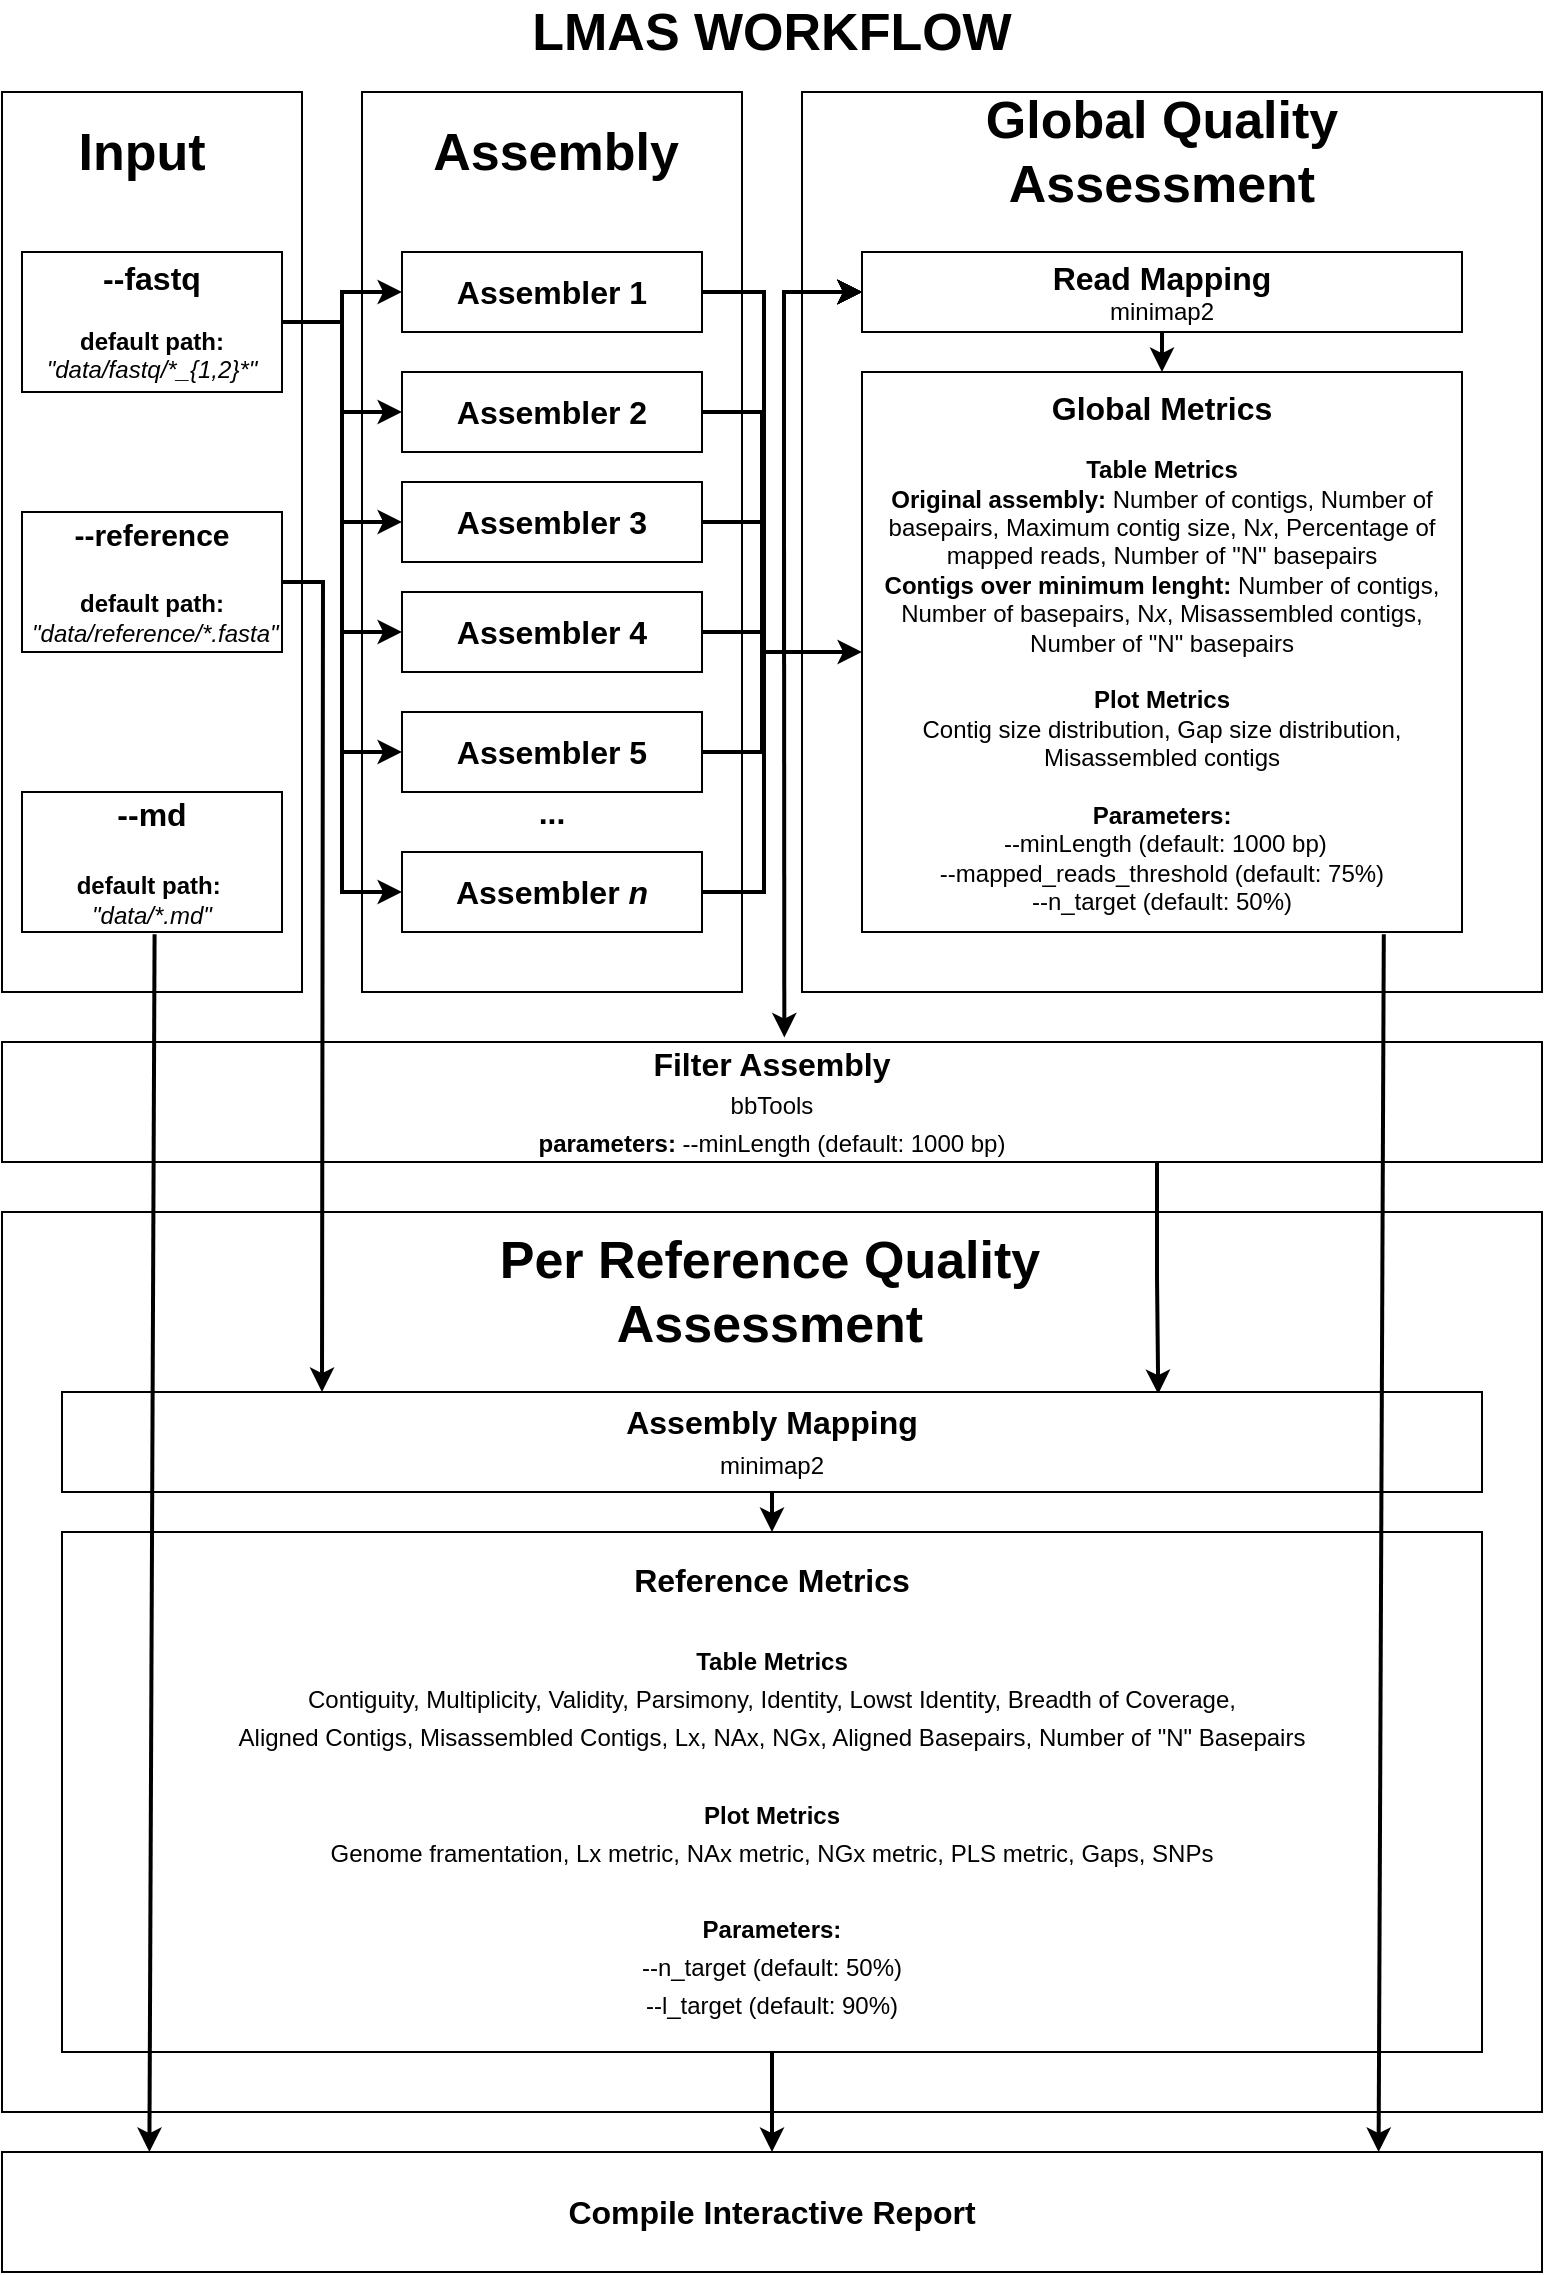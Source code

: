 <mxfile version="14.4.2" type="github">
  <diagram id="fEEfaum9PXZNRL0o0fKY" name="Page-1">
    <mxGraphModel dx="886" dy="504" grid="1" gridSize="10" guides="1" tooltips="1" connect="1" arrows="1" fold="1" page="1" pageScale="1" pageWidth="827" pageHeight="1169" math="0" shadow="0">
      <root>
        <mxCell id="0" />
        <mxCell id="1" parent="0" />
        <mxCell id="ky9Ek_mbaUJdLb6QoavA-50" value="" style="rounded=0;whiteSpace=wrap;html=1;fontSize=16;" vertex="1" parent="1">
          <mxGeometry x="29" y="620" width="770" height="450" as="geometry" />
        </mxCell>
        <mxCell id="ky9Ek_mbaUJdLb6QoavA-1" value="LMAS WORKFLOW" style="text;html=1;strokeColor=none;fillColor=none;align=center;verticalAlign=middle;whiteSpace=wrap;rounded=0;fontSize=26;fontStyle=1" vertex="1" parent="1">
          <mxGeometry x="274" y="20" width="280" height="20" as="geometry" />
        </mxCell>
        <mxCell id="ky9Ek_mbaUJdLb6QoavA-2" value="" style="rounded=0;whiteSpace=wrap;html=1;" vertex="1" parent="1">
          <mxGeometry x="29" y="60" width="150" height="450" as="geometry" />
        </mxCell>
        <mxCell id="ky9Ek_mbaUJdLb6QoavA-4" value="&lt;b&gt;&lt;font style=&quot;font-size: 26px&quot;&gt;Input&lt;/font&gt;&lt;/b&gt;" style="text;html=1;strokeColor=none;fillColor=none;align=center;verticalAlign=middle;whiteSpace=wrap;rounded=0;" vertex="1" parent="1">
          <mxGeometry x="79" y="80" width="40" height="20" as="geometry" />
        </mxCell>
        <mxCell id="ky9Ek_mbaUJdLb6QoavA-5" value="&lt;b style=&quot;font-size: 16px&quot;&gt;--fastq&lt;br&gt;&lt;/b&gt;&lt;br&gt;&lt;b&gt;default path: &lt;/b&gt;&lt;i&gt;&quot;data/fastq/*_{1,2}*&quot;&lt;/i&gt;" style="rounded=0;whiteSpace=wrap;html=1;verticalAlign=middle;" vertex="1" parent="1">
          <mxGeometry x="39" y="140" width="130" height="70" as="geometry" />
        </mxCell>
        <mxCell id="ky9Ek_mbaUJdLb6QoavA-6" value="&lt;b style=&quot;font-size: 15px&quot;&gt;--reference&lt;br&gt;&lt;br&gt;&lt;/b&gt;&lt;b&gt;default path:&lt;/b&gt;&lt;br&gt;&lt;b&gt;&amp;nbsp;&lt;/b&gt;&lt;i&gt;&quot;data/reference/*.fasta&quot;&lt;/i&gt;&lt;b&gt;&lt;br&gt;&lt;/b&gt;" style="rounded=0;whiteSpace=wrap;html=1;" vertex="1" parent="1">
          <mxGeometry x="39" y="270" width="130" height="70" as="geometry" />
        </mxCell>
        <mxCell id="ky9Ek_mbaUJdLb6QoavA-7" value="&lt;b style=&quot;font-size: 16px&quot;&gt;--md&lt;br&gt;&lt;br&gt;&lt;/b&gt;&lt;b&gt;default path:&amp;nbsp;&lt;br&gt;&lt;/b&gt;&lt;i&gt;&quot;data/*.md&quot;&lt;/i&gt;&lt;b&gt;&lt;br&gt;&lt;/b&gt;" style="rounded=0;whiteSpace=wrap;html=1;" vertex="1" parent="1">
          <mxGeometry x="39" y="410" width="130" height="70" as="geometry" />
        </mxCell>
        <mxCell id="ky9Ek_mbaUJdLb6QoavA-8" value="" style="rounded=0;whiteSpace=wrap;html=1;" vertex="1" parent="1">
          <mxGeometry x="209" y="60" width="190" height="450" as="geometry" />
        </mxCell>
        <mxCell id="ky9Ek_mbaUJdLb6QoavA-9" value="&lt;b&gt;&lt;font style=&quot;font-size: 26px&quot;&gt;Assembly&lt;/font&gt;&lt;/b&gt;" style="text;html=1;strokeColor=none;fillColor=none;align=center;verticalAlign=middle;whiteSpace=wrap;rounded=0;" vertex="1" parent="1">
          <mxGeometry x="231" y="80" width="150" height="20" as="geometry" />
        </mxCell>
        <mxCell id="ky9Ek_mbaUJdLb6QoavA-10" value="&lt;font style=&quot;font-size: 16px&quot;&gt;&lt;b&gt;Assembler 1&lt;/b&gt;&lt;/font&gt;" style="rounded=0;whiteSpace=wrap;html=1;" vertex="1" parent="1">
          <mxGeometry x="229" y="140" width="150" height="40" as="geometry" />
        </mxCell>
        <mxCell id="ky9Ek_mbaUJdLb6QoavA-12" value="&lt;font style=&quot;font-size: 16px&quot;&gt;&lt;b&gt;Assembler 2&lt;/b&gt;&lt;/font&gt;" style="rounded=0;whiteSpace=wrap;html=1;" vertex="1" parent="1">
          <mxGeometry x="229" y="200" width="150" height="40" as="geometry" />
        </mxCell>
        <mxCell id="ky9Ek_mbaUJdLb6QoavA-13" value="&lt;font style=&quot;font-size: 16px&quot;&gt;&lt;b&gt;Assembler 3&lt;/b&gt;&lt;/font&gt;" style="rounded=0;whiteSpace=wrap;html=1;" vertex="1" parent="1">
          <mxGeometry x="229" y="255" width="150" height="40" as="geometry" />
        </mxCell>
        <mxCell id="ky9Ek_mbaUJdLb6QoavA-15" value="&lt;font style=&quot;font-size: 16px&quot;&gt;&lt;b&gt;Assembler &lt;i&gt;n&lt;/i&gt;&lt;/b&gt;&lt;/font&gt;" style="rounded=0;whiteSpace=wrap;html=1;" vertex="1" parent="1">
          <mxGeometry x="229" y="440" width="150" height="40" as="geometry" />
        </mxCell>
        <mxCell id="ky9Ek_mbaUJdLb6QoavA-17" value="..." style="text;html=1;strokeColor=none;fillColor=none;align=center;verticalAlign=middle;whiteSpace=wrap;rounded=0;fontSize=16;fontStyle=1" vertex="1" parent="1">
          <mxGeometry x="284" y="410" width="40" height="20" as="geometry" />
        </mxCell>
        <mxCell id="ky9Ek_mbaUJdLb6QoavA-20" value="" style="rounded=0;whiteSpace=wrap;html=1;fontSize=16;" vertex="1" parent="1">
          <mxGeometry x="429" y="60" width="370" height="450" as="geometry" />
        </mxCell>
        <mxCell id="ky9Ek_mbaUJdLb6QoavA-21" value="&lt;b&gt;&lt;font style=&quot;font-size: 26px&quot;&gt;Global Quality Assessment&lt;/font&gt;&lt;/b&gt;" style="text;html=1;strokeColor=none;fillColor=none;align=center;verticalAlign=middle;whiteSpace=wrap;rounded=0;" vertex="1" parent="1">
          <mxGeometry x="469" y="80" width="280" height="20" as="geometry" />
        </mxCell>
        <mxCell id="ky9Ek_mbaUJdLb6QoavA-36" style="edgeStyle=orthogonalEdgeStyle;rounded=0;orthogonalLoop=1;jettySize=auto;html=1;exitX=0.5;exitY=1;exitDx=0;exitDy=0;entryX=0.5;entryY=0;entryDx=0;entryDy=0;fontSize=16;strokeWidth=2;" edge="1" parent="1" source="ky9Ek_mbaUJdLb6QoavA-22" target="ky9Ek_mbaUJdLb6QoavA-35">
          <mxGeometry relative="1" as="geometry" />
        </mxCell>
        <mxCell id="ky9Ek_mbaUJdLb6QoavA-22" value="&lt;font style=&quot;font-size: 16px&quot;&gt;&lt;b&gt;Read Mapping&lt;br&gt;&lt;/b&gt;&lt;/font&gt;&lt;font style=&quot;font-size: 12px&quot;&gt;minimap2&lt;br&gt;&lt;/font&gt;" style="rounded=0;whiteSpace=wrap;html=1;" vertex="1" parent="1">
          <mxGeometry x="459" y="140" width="300" height="40" as="geometry" />
        </mxCell>
        <mxCell id="ky9Ek_mbaUJdLb6QoavA-23" style="edgeStyle=orthogonalEdgeStyle;rounded=0;orthogonalLoop=1;jettySize=auto;html=1;exitX=1;exitY=0.5;exitDx=0;exitDy=0;entryX=0;entryY=0.5;entryDx=0;entryDy=0;fontSize=16;strokeWidth=2;" edge="1" parent="1" source="ky9Ek_mbaUJdLb6QoavA-5" target="ky9Ek_mbaUJdLb6QoavA-10">
          <mxGeometry relative="1" as="geometry">
            <Array as="points">
              <mxPoint x="199" y="175" />
              <mxPoint x="199" y="160" />
            </Array>
          </mxGeometry>
        </mxCell>
        <mxCell id="ky9Ek_mbaUJdLb6QoavA-25" style="edgeStyle=orthogonalEdgeStyle;rounded=0;orthogonalLoop=1;jettySize=auto;html=1;exitX=1;exitY=0.5;exitDx=0;exitDy=0;fontSize=16;strokeWidth=2;" edge="1" parent="1" source="ky9Ek_mbaUJdLb6QoavA-5" target="ky9Ek_mbaUJdLb6QoavA-12">
          <mxGeometry relative="1" as="geometry">
            <Array as="points">
              <mxPoint x="199" y="175" />
              <mxPoint x="199" y="220" />
            </Array>
          </mxGeometry>
        </mxCell>
        <mxCell id="ky9Ek_mbaUJdLb6QoavA-26" style="edgeStyle=orthogonalEdgeStyle;rounded=0;orthogonalLoop=1;jettySize=auto;html=1;exitX=1;exitY=0.5;exitDx=0;exitDy=0;entryX=0;entryY=0.5;entryDx=0;entryDy=0;fontSize=16;strokeWidth=2;" edge="1" parent="1" source="ky9Ek_mbaUJdLb6QoavA-5" target="ky9Ek_mbaUJdLb6QoavA-13">
          <mxGeometry relative="1" as="geometry">
            <Array as="points">
              <mxPoint x="199" y="175" />
              <mxPoint x="199" y="275" />
            </Array>
          </mxGeometry>
        </mxCell>
        <mxCell id="ky9Ek_mbaUJdLb6QoavA-35" value="&lt;span style=&quot;font-weight: bold ; font-size: 16px&quot;&gt;Global Metrics&lt;br&gt;&lt;/span&gt;&lt;br&gt;&lt;b&gt;Table Metrics&lt;br&gt;&lt;/b&gt;&lt;font style=&quot;font-size: 12px&quot;&gt;&lt;b&gt;Original assembly:&lt;/b&gt; Number of contigs, Number of basepairs, Maximum contig size, N&lt;i&gt;x&lt;/i&gt;, Percentage of mapped reads, Number of &quot;N&quot; basepairs&lt;/font&gt;&lt;br&gt;&lt;font style=&quot;font-size: 12px&quot;&gt;&lt;span style=&quot;font-weight: bold&quot;&gt;Contigs over minimum lenght:&amp;nbsp;&lt;/span&gt;Number of contigs, Number of basepairs, N&lt;i&gt;x&lt;/i&gt;, Misassembled contigs, Number of &quot;N&quot; basepairs&lt;br&gt;&lt;br&gt;&lt;b&gt;Plot Metrics&lt;br&gt;&lt;/b&gt;Contig size distribution, Gap size distribution, Misassembled contigs&lt;br&gt;&lt;/font&gt;&lt;br&gt;&lt;b&gt;Parameters:&lt;br&gt;&lt;/b&gt;&lt;font style=&quot;font-size: 12px&quot;&gt;&amp;nbsp;--minLength (default: 1000 bp)&lt;br&gt;--mapped_reads_threshold (default: 75%)&lt;br&gt;--n_target (default: 50%)&lt;br&gt;&lt;/font&gt;" style="rounded=0;whiteSpace=wrap;html=1;" vertex="1" parent="1">
          <mxGeometry x="459" y="200" width="300" height="280" as="geometry" />
        </mxCell>
        <mxCell id="ky9Ek_mbaUJdLb6QoavA-51" style="edgeStyle=orthogonalEdgeStyle;rounded=0;orthogonalLoop=1;jettySize=auto;html=1;exitX=0.75;exitY=1;exitDx=0;exitDy=0;entryX=0.772;entryY=0.02;entryDx=0;entryDy=0;entryPerimeter=0;fontSize=16;strokeWidth=2;" edge="1" parent="1" source="ky9Ek_mbaUJdLb6QoavA-37" target="ky9Ek_mbaUJdLb6QoavA-42">
          <mxGeometry relative="1" as="geometry" />
        </mxCell>
        <mxCell id="ky9Ek_mbaUJdLb6QoavA-37" value="&lt;b&gt;Filter Assembly&lt;/b&gt;&lt;br&gt;&lt;font style=&quot;font-size: 12px&quot;&gt;bbTools&lt;br&gt;&lt;/font&gt;&lt;b style=&quot;font-size: 12px&quot;&gt;parameters:&amp;nbsp;&lt;/b&gt;&lt;font style=&quot;font-size: 12px&quot;&gt;--minLength (default: 1000 bp)&lt;/font&gt;&lt;b&gt;&lt;br&gt;&lt;/b&gt;" style="rounded=0;whiteSpace=wrap;html=1;fontSize=16;" vertex="1" parent="1">
          <mxGeometry x="29" y="535" width="770" height="60" as="geometry" />
        </mxCell>
        <mxCell id="ky9Ek_mbaUJdLb6QoavA-69" style="edgeStyle=orthogonalEdgeStyle;rounded=0;orthogonalLoop=1;jettySize=auto;html=1;exitX=0.5;exitY=1;exitDx=0;exitDy=0;strokeWidth=2;fontSize=16;" edge="1" parent="1" source="ky9Ek_mbaUJdLb6QoavA-39" target="ky9Ek_mbaUJdLb6QoavA-68">
          <mxGeometry relative="1" as="geometry" />
        </mxCell>
        <mxCell id="ky9Ek_mbaUJdLb6QoavA-39" value="&lt;span style=&quot;font-weight: bold&quot;&gt;Reference Metrics&lt;br&gt;&lt;/span&gt;&lt;br&gt;&lt;font style=&quot;font-size: 12px&quot;&gt;&lt;b&gt;Table Metrics&lt;br&gt;&lt;/b&gt;&lt;/font&gt;&lt;span style=&quot;font-size: 12px&quot;&gt;Contiguity, Multiplicity, Validity, Parsimony, Identity, Lowst Identity, Breadth of Coverage, &lt;br&gt;Aligned Contigs, Misassembled Contigs, Lx, NAx, NGx, Aligned Basepairs, Number of &quot;N&quot; Basepairs&lt;br&gt;&lt;/span&gt;&lt;br&gt;&lt;span style=&quot;font-size: 12px&quot;&gt;&lt;b&gt;Plot Metrics&lt;/b&gt;&lt;br&gt;Genome framentation, Lx metric, NAx metric, NGx metric, PLS metric, Gaps, SNPs&lt;br&gt;&lt;br&gt;&lt;/span&gt;&lt;b style=&quot;font-size: 12px&quot;&gt;Parameters:&lt;br&gt;&lt;/b&gt;&lt;font style=&quot;font-size: 12px&quot;&gt;--n_target (default: 50%)&lt;br&gt;--l_target (default: 90%)&lt;br&gt;&lt;/font&gt;" style="rounded=0;whiteSpace=wrap;html=1;fontSize=16;" vertex="1" parent="1">
          <mxGeometry x="59" y="780" width="710" height="260" as="geometry" />
        </mxCell>
        <mxCell id="ky9Ek_mbaUJdLb6QoavA-46" style="edgeStyle=orthogonalEdgeStyle;rounded=0;orthogonalLoop=1;jettySize=auto;html=1;exitX=0.5;exitY=1;exitDx=0;exitDy=0;entryX=0.5;entryY=0;entryDx=0;entryDy=0;fontSize=16;strokeWidth=2;" edge="1" parent="1" source="ky9Ek_mbaUJdLb6QoavA-42" target="ky9Ek_mbaUJdLb6QoavA-39">
          <mxGeometry relative="1" as="geometry" />
        </mxCell>
        <mxCell id="ky9Ek_mbaUJdLb6QoavA-42" value="&lt;font&gt;&lt;b&gt;Assembly Mapping&lt;br&gt;&lt;/b&gt;&lt;/font&gt;&lt;font style=&quot;font-size: 12px&quot;&gt;minimap2&lt;/font&gt;&lt;b&gt;&lt;br&gt;&lt;/b&gt;" style="rounded=0;whiteSpace=wrap;html=1;fontSize=16;" vertex="1" parent="1">
          <mxGeometry x="59" y="710" width="710" height="50" as="geometry" />
        </mxCell>
        <mxCell id="ky9Ek_mbaUJdLb6QoavA-61" style="edgeStyle=orthogonalEdgeStyle;rounded=0;orthogonalLoop=1;jettySize=auto;html=1;exitX=1;exitY=0.5;exitDx=0;exitDy=0;entryX=0;entryY=0.5;entryDx=0;entryDy=0;strokeWidth=2;fontSize=16;" edge="1" parent="1" source="ky9Ek_mbaUJdLb6QoavA-47" target="ky9Ek_mbaUJdLb6QoavA-22">
          <mxGeometry relative="1" as="geometry">
            <Array as="points">
              <mxPoint x="409" y="330" />
              <mxPoint x="409" y="340" />
              <mxPoint x="420" y="340" />
              <mxPoint x="420" y="160" />
            </Array>
          </mxGeometry>
        </mxCell>
        <mxCell id="ky9Ek_mbaUJdLb6QoavA-47" value="&lt;font style=&quot;font-size: 16px&quot;&gt;&lt;b&gt;Assembler 4&lt;/b&gt;&lt;/font&gt;" style="rounded=0;whiteSpace=wrap;html=1;" vertex="1" parent="1">
          <mxGeometry x="229" y="310" width="150" height="40" as="geometry" />
        </mxCell>
        <mxCell id="ky9Ek_mbaUJdLb6QoavA-63" style="edgeStyle=orthogonalEdgeStyle;rounded=0;orthogonalLoop=1;jettySize=auto;html=1;exitX=1;exitY=0.5;exitDx=0;exitDy=0;entryX=0;entryY=0.5;entryDx=0;entryDy=0;strokeWidth=2;fontSize=16;" edge="1" parent="1" source="ky9Ek_mbaUJdLb6QoavA-48" target="ky9Ek_mbaUJdLb6QoavA-22">
          <mxGeometry relative="1" as="geometry">
            <Array as="points">
              <mxPoint x="409" y="390" />
              <mxPoint x="409" y="340" />
              <mxPoint x="420" y="340" />
              <mxPoint x="420" y="160" />
            </Array>
          </mxGeometry>
        </mxCell>
        <mxCell id="ky9Ek_mbaUJdLb6QoavA-48" value="&lt;font style=&quot;font-size: 16px&quot;&gt;&lt;b&gt;Assembler 5&lt;/b&gt;&lt;/font&gt;" style="rounded=0;whiteSpace=wrap;html=1;" vertex="1" parent="1">
          <mxGeometry x="229" y="370" width="150" height="40" as="geometry" />
        </mxCell>
        <mxCell id="ky9Ek_mbaUJdLb6QoavA-52" value="&lt;b&gt;&lt;font style=&quot;font-size: 26px&quot;&gt;Per Reference Quality Assessment&lt;/font&gt;&lt;/b&gt;" style="text;html=1;strokeColor=none;fillColor=none;align=center;verticalAlign=middle;whiteSpace=wrap;rounded=0;" vertex="1" parent="1">
          <mxGeometry x="273" y="650" width="280" height="20" as="geometry" />
        </mxCell>
        <mxCell id="ky9Ek_mbaUJdLb6QoavA-53" style="edgeStyle=orthogonalEdgeStyle;rounded=0;orthogonalLoop=1;jettySize=auto;html=1;exitX=1;exitY=0.5;exitDx=0;exitDy=0;fontSize=16;strokeWidth=2;" edge="1" parent="1" source="ky9Ek_mbaUJdLb6QoavA-6">
          <mxGeometry relative="1" as="geometry">
            <mxPoint x="189" y="710" as="targetPoint" />
          </mxGeometry>
        </mxCell>
        <mxCell id="ky9Ek_mbaUJdLb6QoavA-54" style="edgeStyle=orthogonalEdgeStyle;rounded=0;orthogonalLoop=1;jettySize=auto;html=1;exitX=1;exitY=0.5;exitDx=0;exitDy=0;entryX=0;entryY=0.5;entryDx=0;entryDy=0;strokeWidth=2;fontSize=16;" edge="1" parent="1" source="ky9Ek_mbaUJdLb6QoavA-5" target="ky9Ek_mbaUJdLb6QoavA-15">
          <mxGeometry relative="1" as="geometry" />
        </mxCell>
        <mxCell id="ky9Ek_mbaUJdLb6QoavA-55" style="edgeStyle=orthogonalEdgeStyle;rounded=0;orthogonalLoop=1;jettySize=auto;html=1;exitX=1;exitY=0.5;exitDx=0;exitDy=0;entryX=0;entryY=0.5;entryDx=0;entryDy=0;strokeWidth=2;fontSize=16;" edge="1" parent="1" source="ky9Ek_mbaUJdLb6QoavA-5" target="ky9Ek_mbaUJdLb6QoavA-47">
          <mxGeometry relative="1" as="geometry" />
        </mxCell>
        <mxCell id="ky9Ek_mbaUJdLb6QoavA-57" style="edgeStyle=orthogonalEdgeStyle;rounded=0;orthogonalLoop=1;jettySize=auto;html=1;exitX=1;exitY=0.5;exitDx=0;exitDy=0;entryX=0;entryY=0.5;entryDx=0;entryDy=0;strokeWidth=2;fontSize=16;" edge="1" parent="1" source="ky9Ek_mbaUJdLb6QoavA-10" target="ky9Ek_mbaUJdLb6QoavA-22">
          <mxGeometry relative="1" as="geometry">
            <Array as="points">
              <mxPoint x="410" y="160" />
              <mxPoint x="410" y="340" />
              <mxPoint x="420" y="340" />
              <mxPoint x="420" y="160" />
            </Array>
          </mxGeometry>
        </mxCell>
        <mxCell id="ky9Ek_mbaUJdLb6QoavA-58" style="edgeStyle=orthogonalEdgeStyle;rounded=0;orthogonalLoop=1;jettySize=auto;html=1;exitX=1;exitY=0.5;exitDx=0;exitDy=0;entryX=0;entryY=0.5;entryDx=0;entryDy=0;strokeWidth=2;fontSize=16;" edge="1" parent="1" source="ky9Ek_mbaUJdLb6QoavA-12" target="ky9Ek_mbaUJdLb6QoavA-22">
          <mxGeometry relative="1" as="geometry">
            <Array as="points">
              <mxPoint x="409" y="220" />
              <mxPoint x="409" y="340" />
              <mxPoint x="420" y="340" />
              <mxPoint x="420" y="160" />
            </Array>
          </mxGeometry>
        </mxCell>
        <mxCell id="ky9Ek_mbaUJdLb6QoavA-68" value="&lt;b&gt;Compile Interactive Report&lt;br&gt;&lt;/b&gt;" style="rounded=0;whiteSpace=wrap;html=1;fontSize=16;" vertex="1" parent="1">
          <mxGeometry x="29" y="1090" width="770" height="60" as="geometry" />
        </mxCell>
        <mxCell id="ky9Ek_mbaUJdLb6QoavA-70" value="" style="endArrow=classic;html=1;strokeWidth=2;fontSize=16;exitX=0.893;exitY=1.004;exitDx=0;exitDy=0;exitPerimeter=0;entryX=0.903;entryY=0;entryDx=0;entryDy=0;entryPerimeter=0;" edge="1" parent="1">
          <mxGeometry width="50" height="50" relative="1" as="geometry">
            <mxPoint x="719.9" y="481.12" as="sourcePoint" />
            <mxPoint x="717.31" y="1090" as="targetPoint" />
          </mxGeometry>
        </mxCell>
        <mxCell id="ky9Ek_mbaUJdLb6QoavA-71" value="" style="endArrow=classic;html=1;strokeWidth=2;fontSize=16;exitX=0.893;exitY=1.004;exitDx=0;exitDy=0;exitPerimeter=0;entryX=0.903;entryY=0;entryDx=0;entryDy=0;entryPerimeter=0;" edge="1" parent="1">
          <mxGeometry width="50" height="50" relative="1" as="geometry">
            <mxPoint x="105.29" y="481.12" as="sourcePoint" />
            <mxPoint x="102.7" y="1090" as="targetPoint" />
          </mxGeometry>
        </mxCell>
        <mxCell id="ky9Ek_mbaUJdLb6QoavA-72" style="edgeStyle=orthogonalEdgeStyle;rounded=0;orthogonalLoop=1;jettySize=auto;html=1;exitX=1;exitY=0.5;exitDx=0;exitDy=0;entryX=0;entryY=0.5;entryDx=0;entryDy=0;strokeWidth=2;fontSize=16;" edge="1" parent="1" source="ky9Ek_mbaUJdLb6QoavA-15" target="ky9Ek_mbaUJdLb6QoavA-22">
          <mxGeometry relative="1" as="geometry">
            <Array as="points">
              <mxPoint x="410" y="460" />
              <mxPoint x="410" y="340" />
              <mxPoint x="420" y="340" />
              <mxPoint x="420" y="160" />
            </Array>
          </mxGeometry>
        </mxCell>
        <mxCell id="ky9Ek_mbaUJdLb6QoavA-59" style="edgeStyle=orthogonalEdgeStyle;rounded=0;orthogonalLoop=1;jettySize=auto;html=1;exitX=1;exitY=0.5;exitDx=0;exitDy=0;entryX=0;entryY=0.5;entryDx=0;entryDy=0;strokeWidth=2;fontSize=16;" edge="1" parent="1" source="ky9Ek_mbaUJdLb6QoavA-13" target="ky9Ek_mbaUJdLb6QoavA-22">
          <mxGeometry relative="1" as="geometry">
            <Array as="points">
              <mxPoint x="409" y="275" />
              <mxPoint x="409" y="340" />
              <mxPoint x="420" y="340" />
              <mxPoint x="420" y="160" />
            </Array>
          </mxGeometry>
        </mxCell>
        <mxCell id="ky9Ek_mbaUJdLb6QoavA-74" value="" style="endArrow=classic;html=1;strokeWidth=2;fontSize=16;entryX=0.508;entryY=-0.038;entryDx=0;entryDy=0;entryPerimeter=0;" edge="1" parent="1" target="ky9Ek_mbaUJdLb6QoavA-37">
          <mxGeometry width="50" height="50" relative="1" as="geometry">
            <mxPoint x="420" y="260" as="sourcePoint" />
            <mxPoint x="330" y="320" as="targetPoint" />
          </mxGeometry>
        </mxCell>
        <mxCell id="ky9Ek_mbaUJdLb6QoavA-76" style="edgeStyle=orthogonalEdgeStyle;rounded=0;orthogonalLoop=1;jettySize=auto;html=1;exitX=1;exitY=0.5;exitDx=0;exitDy=0;strokeWidth=2;fontSize=16;" edge="1" parent="1" source="ky9Ek_mbaUJdLb6QoavA-13" target="ky9Ek_mbaUJdLb6QoavA-35">
          <mxGeometry relative="1" as="geometry">
            <Array as="points">
              <mxPoint x="410" y="275" />
              <mxPoint x="410" y="340" />
            </Array>
          </mxGeometry>
        </mxCell>
        <mxCell id="ky9Ek_mbaUJdLb6QoavA-56" style="edgeStyle=orthogonalEdgeStyle;rounded=0;orthogonalLoop=1;jettySize=auto;html=1;exitX=1;exitY=0.5;exitDx=0;exitDy=0;entryX=0;entryY=0.5;entryDx=0;entryDy=0;strokeWidth=2;fontSize=16;" edge="1" parent="1" source="ky9Ek_mbaUJdLb6QoavA-5" target="ky9Ek_mbaUJdLb6QoavA-48">
          <mxGeometry relative="1" as="geometry" />
        </mxCell>
      </root>
    </mxGraphModel>
  </diagram>
</mxfile>
